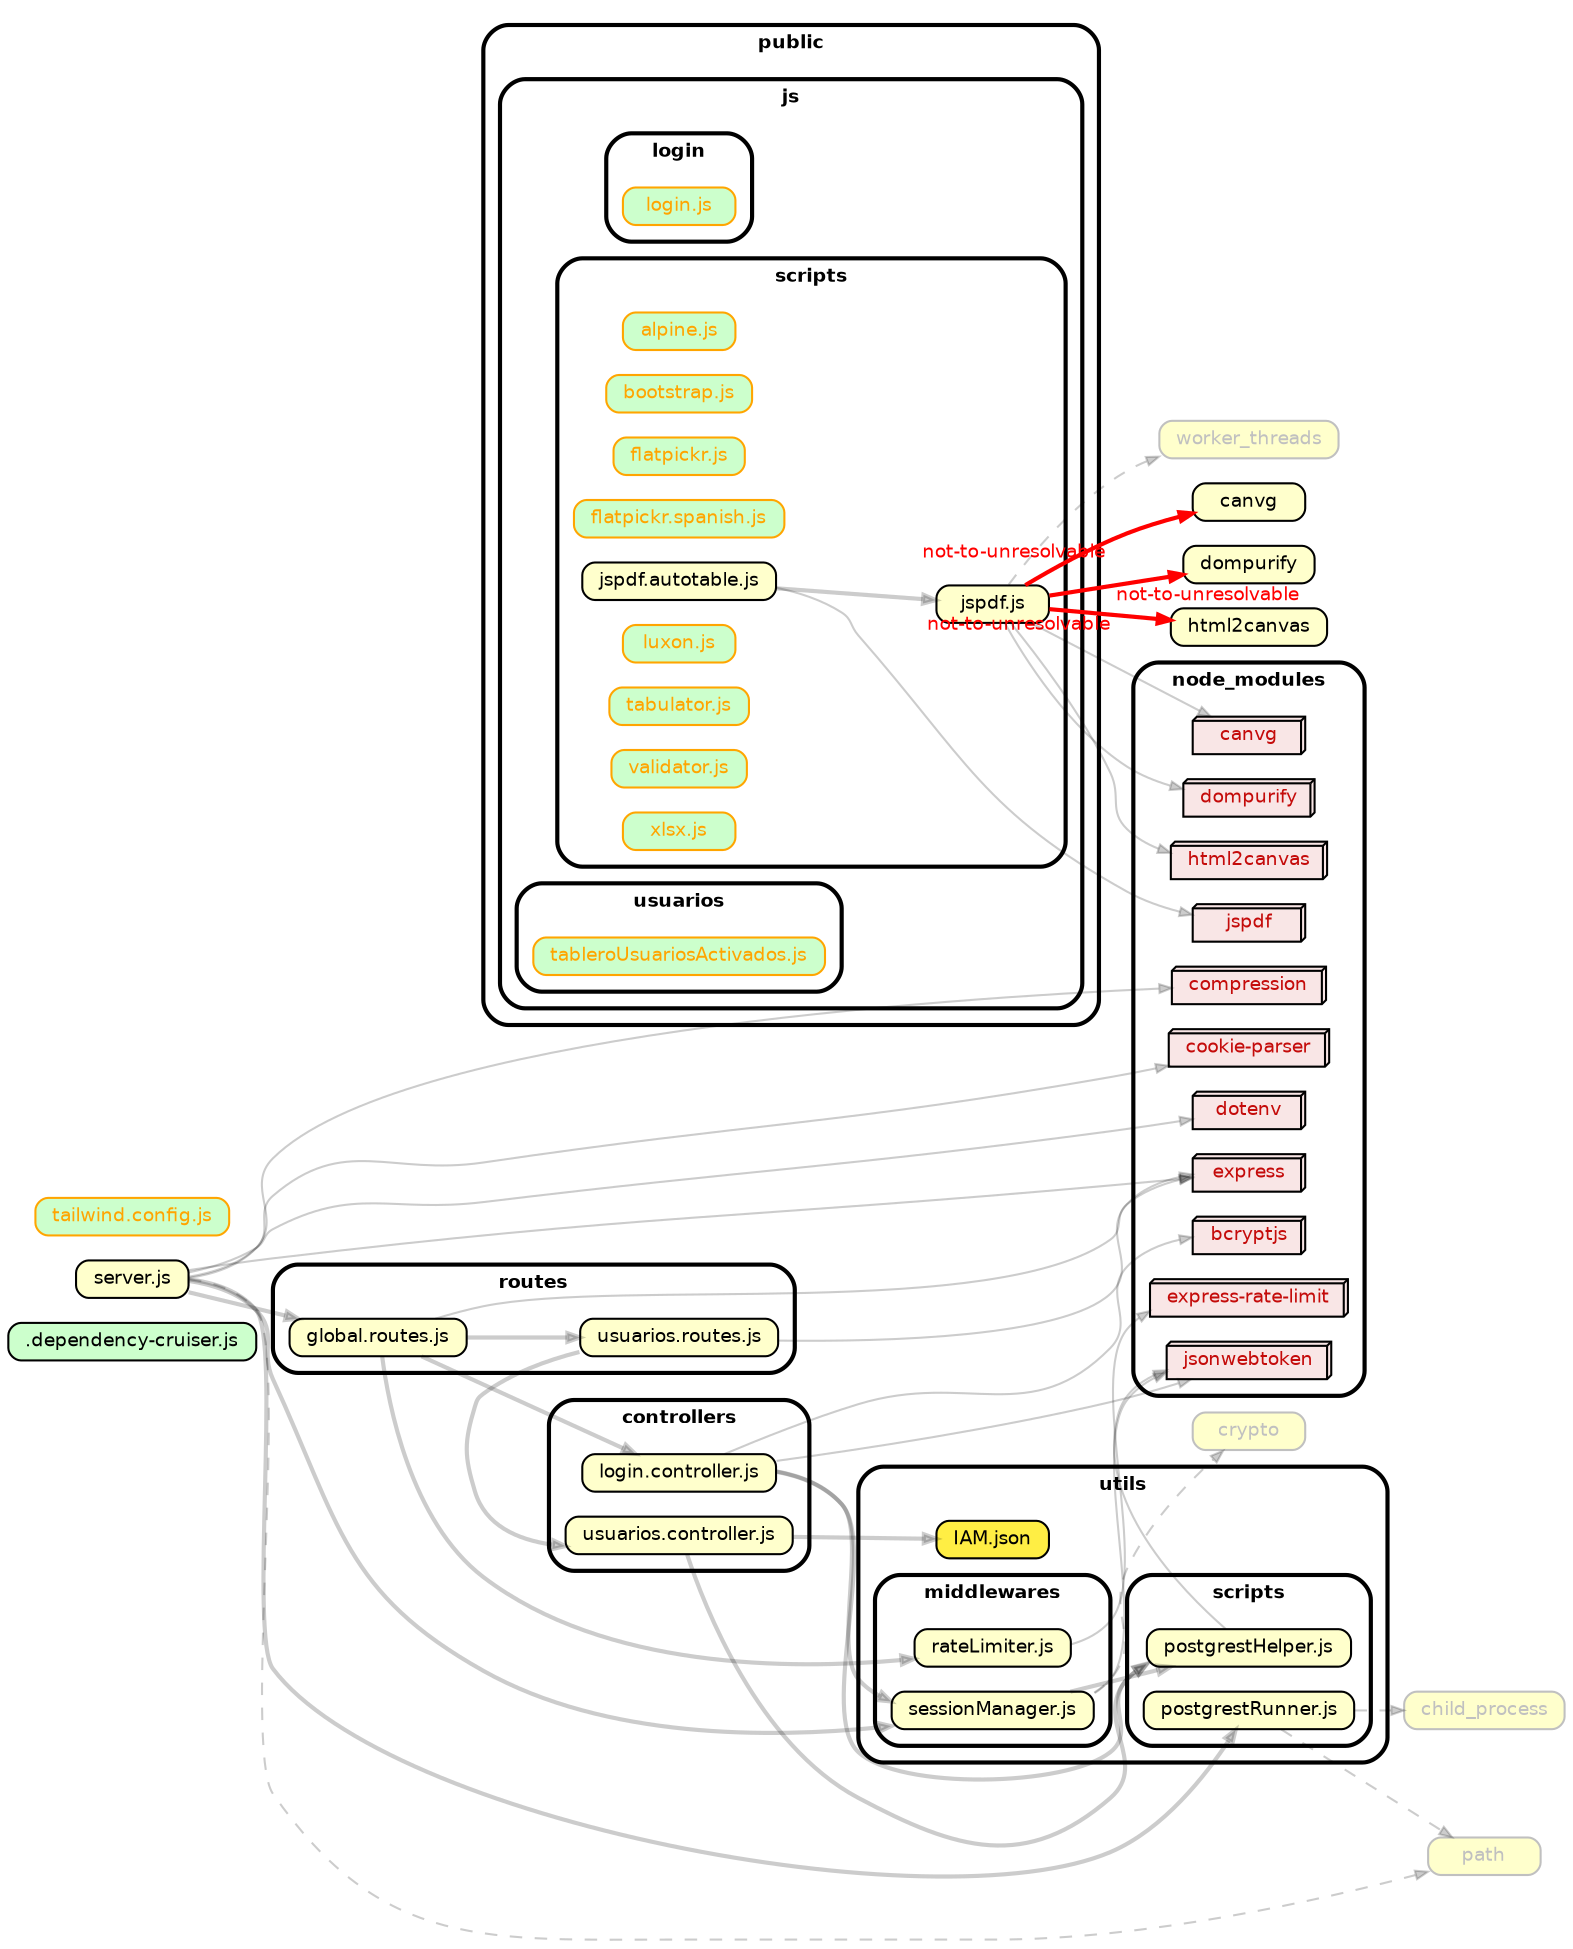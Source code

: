 strict digraph "dependency-cruiser output"{
    rankdir="LR" splines="true" overlap="false" nodesep="0.16" ranksep="0.18" fontname="Helvetica-bold" fontsize="9" style="rounded,bold,filled" fillcolor="#ffffff" compound="true"
    node [shape="box" style="rounded, filled" height="0.2" color="black" fillcolor="#ffffcc" fontcolor="black" fontname="Helvetica" fontsize="9"]
    edge [arrowhead="normal" arrowsize="0.6" penwidth="2.0" color="#00000033" fontname="Helvetica" fontsize="9"]

    ".dependency-cruiser.js" [label=<.dependency-cruiser.js> tooltip=".dependency-cruiser.js" URL=".dependency-cruiser.js" fillcolor="#ccffcc"]
    "canvg" [label=<canvg> tooltip="canvg" ]
    "child_process" [label=<child_process> tooltip="child_process" URL="https://nodejs.org/api/child_process.html" color="grey" fontcolor="grey"]
    subgraph "cluster_controllers" {label="controllers" "controllers/login.controller.js" [label=<login.controller.js> tooltip="login.controller.js" URL="controllers/login.controller.js" ] }
    "controllers/login.controller.js" -> "utils/middlewares/sessionManager.js"
    "controllers/login.controller.js" -> "utils/scripts/postgrestHelper.js"
    "controllers/login.controller.js" -> "node_modules/bcryptjs" [penwidth="1.0"]
    "controllers/login.controller.js" -> "node_modules/jsonwebtoken" [penwidth="1.0"]
    subgraph "cluster_controllers" {label="controllers" "controllers/usuarios.controller.js" [label=<usuarios.controller.js> tooltip="usuarios.controller.js" URL="controllers/usuarios.controller.js" ] }
    "controllers/usuarios.controller.js" -> "utils/IAM.json"
    "controllers/usuarios.controller.js" -> "utils/scripts/postgrestHelper.js"
    "crypto" [label=<crypto> tooltip="crypto" URL="https://nodejs.org/api/crypto.html" color="grey" fontcolor="grey"]
    "dompurify" [label=<dompurify> tooltip="dompurify" ]
    "html2canvas" [label=<html2canvas> tooltip="html2canvas" ]
    subgraph "cluster_node_modules" {label="node_modules" "node_modules/bcryptjs" [label=<bcryptjs> tooltip="bcryptjs" URL="https://www.npmjs.com/package/bcryptjs" shape="box3d" fillcolor="#c40b0a1a" fontcolor="#c40b0a"] }
    subgraph "cluster_node_modules" {label="node_modules" "node_modules/canvg" [label=<canvg> tooltip="canvg" URL="https://www.npmjs.com/package/canvg" shape="box3d" fillcolor="#c40b0a1a" fontcolor="#c40b0a"] }
    subgraph "cluster_node_modules" {label="node_modules" "node_modules/compression" [label=<compression> tooltip="compression" URL="https://www.npmjs.com/package/compression" shape="box3d" fillcolor="#c40b0a1a" fontcolor="#c40b0a"] }
    subgraph "cluster_node_modules" {label="node_modules" "node_modules/cookie-parser" [label=<cookie-parser> tooltip="cookie-parser" URL="https://www.npmjs.com/package/cookie-parser" shape="box3d" fillcolor="#c40b0a1a" fontcolor="#c40b0a"] }
    subgraph "cluster_node_modules" {label="node_modules" "node_modules/dompurify" [label=<dompurify> tooltip="dompurify" URL="https://www.npmjs.com/package/dompurify" shape="box3d" fillcolor="#c40b0a1a" fontcolor="#c40b0a"] }
    subgraph "cluster_node_modules" {label="node_modules" "node_modules/dotenv" [label=<dotenv> tooltip="dotenv" URL="https://www.npmjs.com/package/dotenv" shape="box3d" fillcolor="#c40b0a1a" fontcolor="#c40b0a"] }
    subgraph "cluster_node_modules" {label="node_modules" "node_modules/express" [label=<express> tooltip="express" URL="https://www.npmjs.com/package/express" shape="box3d" fillcolor="#c40b0a1a" fontcolor="#c40b0a"] }
    subgraph "cluster_node_modules" {label="node_modules" "node_modules/express-rate-limit" [label=<express-rate-limit> tooltip="express-rate-limit" URL="https://www.npmjs.com/package/express-rate-limit" shape="box3d" fillcolor="#c40b0a1a" fontcolor="#c40b0a"] }
    subgraph "cluster_node_modules" {label="node_modules" "node_modules/html2canvas" [label=<html2canvas> tooltip="html2canvas" URL="https://www.npmjs.com/package/html2canvas" shape="box3d" fillcolor="#c40b0a1a" fontcolor="#c40b0a"] }
    subgraph "cluster_node_modules" {label="node_modules" "node_modules/jsonwebtoken" [label=<jsonwebtoken> tooltip="jsonwebtoken" URL="https://www.npmjs.com/package/jsonwebtoken" shape="box3d" fillcolor="#c40b0a1a" fontcolor="#c40b0a"] }
    subgraph "cluster_node_modules" {label="node_modules" "node_modules/jspdf" [label=<jspdf> tooltip="jspdf" URL="https://www.npmjs.com/package/jspdf" shape="box3d" fillcolor="#c40b0a1a" fontcolor="#c40b0a"] }
    "path" [label=<path> tooltip="path" URL="https://nodejs.org/api/path.html" color="grey" fontcolor="grey"]
    subgraph "cluster_public" {label="public" subgraph "cluster_public/js" {label="js" subgraph "cluster_public/js/login" {label="login" "public/js/login/login.js" [label=<login.js> tooltip="no-orphans" URL="public/js/login/login.js" fillcolor="#ccffcc" fontcolor="orange" color="orange"] } } }
    subgraph "cluster_public" {label="public" subgraph "cluster_public/js" {label="js" subgraph "cluster_public/js/scripts" {label="scripts" "public/js/scripts/alpine.js" [label=<alpine.js> tooltip="no-orphans" URL="public/js/scripts/alpine.js" fillcolor="#ccffcc" fontcolor="orange" color="orange"] } } }
    subgraph "cluster_public" {label="public" subgraph "cluster_public/js" {label="js" subgraph "cluster_public/js/scripts" {label="scripts" "public/js/scripts/bootstrap.js" [label=<bootstrap.js> tooltip="no-orphans" URL="public/js/scripts/bootstrap.js" fillcolor="#ccffcc" fontcolor="orange" color="orange"] } } }
    subgraph "cluster_public" {label="public" subgraph "cluster_public/js" {label="js" subgraph "cluster_public/js/scripts" {label="scripts" "public/js/scripts/flatpickr.js" [label=<flatpickr.js> tooltip="no-orphans" URL="public/js/scripts/flatpickr.js" fillcolor="#ccffcc" fontcolor="orange" color="orange"] } } }
    subgraph "cluster_public" {label="public" subgraph "cluster_public/js" {label="js" subgraph "cluster_public/js/scripts" {label="scripts" "public/js/scripts/flatpickr.spanish.js" [label=<flatpickr.spanish.js> tooltip="no-orphans" URL="public/js/scripts/flatpickr.spanish.js" fillcolor="#ccffcc" fontcolor="orange" color="orange"] } } }
    subgraph "cluster_public" {label="public" subgraph "cluster_public/js" {label="js" subgraph "cluster_public/js/scripts" {label="scripts" "public/js/scripts/jspdf.autotable.js" [label=<jspdf.autotable.js> tooltip="jspdf.autotable.js" URL="public/js/scripts/jspdf.autotable.js" ] } } }
    "public/js/scripts/jspdf.autotable.js" -> "public/js/scripts/jspdf.js"
    "public/js/scripts/jspdf.autotable.js" -> "node_modules/jspdf" [penwidth="1.0"]
    subgraph "cluster_public" {label="public" subgraph "cluster_public/js" {label="js" subgraph "cluster_public/js/scripts" {label="scripts" "public/js/scripts/jspdf.js" [label=<jspdf.js> tooltip="jspdf.js" URL="public/js/scripts/jspdf.js" ] } } }
    "public/js/scripts/jspdf.js" -> "canvg" [xlabel="not-to-unresolvable" tooltip="not-to-unresolvable" fontcolor="red" color="red"]
    "public/js/scripts/jspdf.js" -> "node_modules/canvg" [penwidth="1.0"]
    "public/js/scripts/jspdf.js" -> "dompurify" [xlabel="not-to-unresolvable" tooltip="not-to-unresolvable" fontcolor="red" color="red"]
    "public/js/scripts/jspdf.js" -> "node_modules/dompurify" [penwidth="1.0"]
    "public/js/scripts/jspdf.js" -> "html2canvas" [xlabel="not-to-unresolvable" tooltip="not-to-unresolvable" fontcolor="red" color="red"]
    "public/js/scripts/jspdf.js" -> "node_modules/html2canvas" [penwidth="1.0"]
    "public/js/scripts/jspdf.js" -> "worker_threads" [style="dashed" penwidth="1.0"]
    subgraph "cluster_public" {label="public" subgraph "cluster_public/js" {label="js" subgraph "cluster_public/js/scripts" {label="scripts" "public/js/scripts/luxon.js" [label=<luxon.js> tooltip="no-orphans" URL="public/js/scripts/luxon.js" fillcolor="#ccffcc" fontcolor="orange" color="orange"] } } }
    subgraph "cluster_public" {label="public" subgraph "cluster_public/js" {label="js" subgraph "cluster_public/js/scripts" {label="scripts" "public/js/scripts/tabulator.js" [label=<tabulator.js> tooltip="no-orphans" URL="public/js/scripts/tabulator.js" fillcolor="#ccffcc" fontcolor="orange" color="orange"] } } }
    subgraph "cluster_public" {label="public" subgraph "cluster_public/js" {label="js" subgraph "cluster_public/js/scripts" {label="scripts" "public/js/scripts/validator.js" [label=<validator.js> tooltip="no-orphans" URL="public/js/scripts/validator.js" fillcolor="#ccffcc" fontcolor="orange" color="orange"] } } }
    subgraph "cluster_public" {label="public" subgraph "cluster_public/js" {label="js" subgraph "cluster_public/js/scripts" {label="scripts" "public/js/scripts/xlsx.js" [label=<xlsx.js> tooltip="no-orphans" URL="public/js/scripts/xlsx.js" fillcolor="#ccffcc" fontcolor="orange" color="orange"] } } }
    subgraph "cluster_public" {label="public" subgraph "cluster_public/js" {label="js" subgraph "cluster_public/js/usuarios" {label="usuarios" "public/js/usuarios/tableroUsuariosActivados.js" [label=<tableroUsuariosActivados.js> tooltip="no-orphans" URL="public/js/usuarios/tableroUsuariosActivados.js" fillcolor="#ccffcc" fontcolor="orange" color="orange"] } } }
    subgraph "cluster_routes" {label="routes" "routes/global.routes.js" [label=<global.routes.js> tooltip="global.routes.js" URL="routes/global.routes.js" ] }
    "routes/global.routes.js" -> "controllers/login.controller.js"
    "routes/global.routes.js" -> "utils/middlewares/rateLimiter.js"
    "routes/global.routes.js" -> "routes/usuarios.routes.js"
    "routes/global.routes.js" -> "node_modules/express" [penwidth="1.0"]
    subgraph "cluster_routes" {label="routes" "routes/usuarios.routes.js" [label=<usuarios.routes.js> tooltip="usuarios.routes.js" URL="routes/usuarios.routes.js" ] }
    "routes/usuarios.routes.js" -> "controllers/usuarios.controller.js"
    "routes/usuarios.routes.js" -> "node_modules/express" [penwidth="1.0"]
    "server.js" [label=<server.js> tooltip="server.js" URL="server.js" ]
    "server.js" -> "routes/global.routes.js"
    "server.js" -> "utils/middlewares/sessionManager.js"
    "server.js" -> "utils/scripts/postgrestRunner.js"
    "server.js" -> "node_modules/compression" [penwidth="1.0"]
    "server.js" -> "node_modules/cookie-parser" [penwidth="1.0"]
    "server.js" -> "node_modules/dotenv" [penwidth="1.0"]
    "server.js" -> "node_modules/express" [penwidth="1.0"]
    "server.js" -> "path" [style="dashed" penwidth="1.0"]
    "tailwind.config.js" [label=<tailwind.config.js> tooltip="no-orphans" URL="tailwind.config.js" fillcolor="#ccffcc" fontcolor="orange" color="orange"]
    subgraph "cluster_utils" {label="utils" "utils/IAM.json" [label=<IAM.json> tooltip="IAM.json" URL="utils/IAM.json" fillcolor="#ffee44"] }
    subgraph "cluster_utils" {label="utils" subgraph "cluster_utils/middlewares" {label="middlewares" "utils/middlewares/rateLimiter.js" [label=<rateLimiter.js> tooltip="rateLimiter.js" URL="utils/middlewares/rateLimiter.js" ] } }
    "utils/middlewares/rateLimiter.js" -> "node_modules/express-rate-limit" [penwidth="1.0"]
    subgraph "cluster_utils" {label="utils" subgraph "cluster_utils/middlewares" {label="middlewares" "utils/middlewares/sessionManager.js" [label=<sessionManager.js> tooltip="sessionManager.js" URL="utils/middlewares/sessionManager.js" ] } }
    "utils/middlewares/sessionManager.js" -> "utils/scripts/postgrestHelper.js"
    "utils/middlewares/sessionManager.js" -> "crypto" [style="dashed" penwidth="1.0"]
    "utils/middlewares/sessionManager.js" -> "node_modules/jsonwebtoken" [penwidth="1.0"]
    subgraph "cluster_utils" {label="utils" subgraph "cluster_utils/scripts" {label="scripts" "utils/scripts/postgrestHelper.js" [label=<postgrestHelper.js> tooltip="postgrestHelper.js" URL="utils/scripts/postgrestHelper.js" ] } }
    "utils/scripts/postgrestHelper.js" -> "node_modules/jsonwebtoken" [penwidth="1.0"]
    subgraph "cluster_utils" {label="utils" subgraph "cluster_utils/scripts" {label="scripts" "utils/scripts/postgrestRunner.js" [label=<postgrestRunner.js> tooltip="postgrestRunner.js" URL="utils/scripts/postgrestRunner.js" ] } }
    "utils/scripts/postgrestRunner.js" -> "child_process" [style="dashed" penwidth="1.0"]
    "utils/scripts/postgrestRunner.js" -> "path" [style="dashed" penwidth="1.0"]
    "worker_threads" [label=<worker_threads> tooltip="worker_threads" URL="https://nodejs.org/api/worker_threads.html" color="grey" fontcolor="grey"]
}
